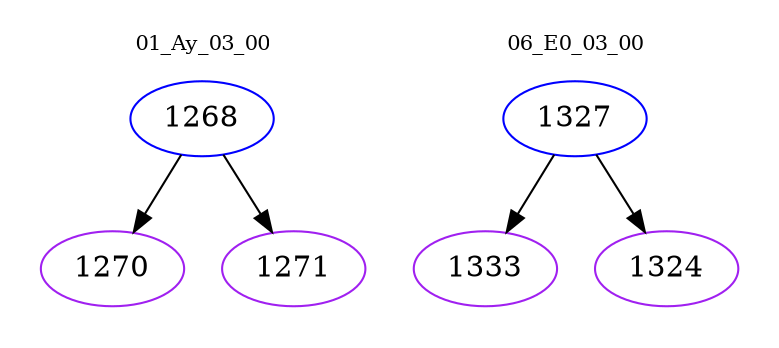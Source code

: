 digraph{
subgraph cluster_0 {
color = white
label = "01_Ay_03_00";
fontsize=10;
T0_1268 [label="1268", color="blue"]
T0_1268 -> T0_1270 [color="black"]
T0_1270 [label="1270", color="purple"]
T0_1268 -> T0_1271 [color="black"]
T0_1271 [label="1271", color="purple"]
}
subgraph cluster_1 {
color = white
label = "06_E0_03_00";
fontsize=10;
T1_1327 [label="1327", color="blue"]
T1_1327 -> T1_1333 [color="black"]
T1_1333 [label="1333", color="purple"]
T1_1327 -> T1_1324 [color="black"]
T1_1324 [label="1324", color="purple"]
}
}
